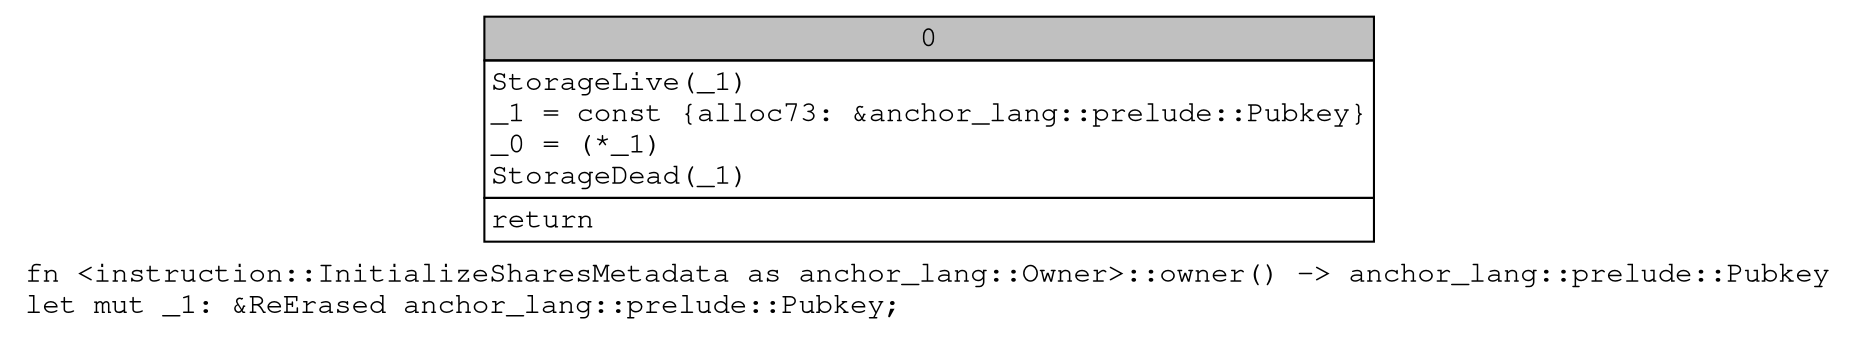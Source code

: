 digraph Mir_0_2951 {
    graph [fontname="Courier, monospace"];
    node [fontname="Courier, monospace"];
    edge [fontname="Courier, monospace"];
    label=<fn &lt;instruction::InitializeSharesMetadata as anchor_lang::Owner&gt;::owner() -&gt; anchor_lang::prelude::Pubkey<br align="left"/>let mut _1: &amp;ReErased anchor_lang::prelude::Pubkey;<br align="left"/>>;
    bb0__0_2951 [shape="none", label=<<table border="0" cellborder="1" cellspacing="0"><tr><td bgcolor="gray" align="center" colspan="1">0</td></tr><tr><td align="left" balign="left">StorageLive(_1)<br/>_1 = const {alloc73: &amp;anchor_lang::prelude::Pubkey}<br/>_0 = (*_1)<br/>StorageDead(_1)<br/></td></tr><tr><td align="left">return</td></tr></table>>];
}
